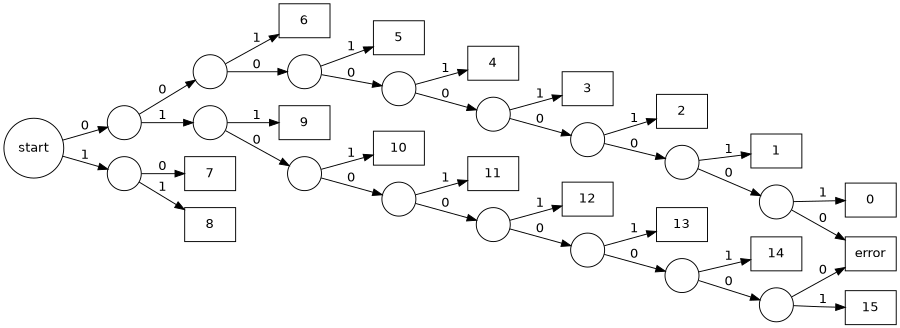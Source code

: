 digraph codebook2 {
  node [fontname="DejaVuSans"];
  edge [fontname="DejaVuSans"];
  margin = "0";
  size = "6,3";
  rankdir = "LR";

  n000000001 [shape=box,label="0"];
  n00000001 [shape=box,label="1"];
  n0000001 [shape=box,label="2"];
  n000001 [shape=box,label="3"];
  n00001 [shape=box,label="4"];
  n0001 [shape=box,label="5"];
  n001 [shape=box,label="6"];
  n10 [shape=box,label="7"];
  n11 [shape=box,label="8"];
  n011 [shape=box,label="9"];
  n0101 [shape=box,label="10"];
  n01001 [shape=box,label="11"];
  n010001 [shape=box,label="12"];
  n0100001 [shape=box,label="13"];
  n01000001 [shape=box,label="14"];
  n010000001 [shape=box,label="15"];

  error [shape=box,label="error"];

  start [shape=circle,label="start"];
  start -> n0 [label="0"];
  start -> n1 [label="1"];

  n0 [shape=circle,label=""];
  n1 [shape=circle,label=""];

  n0 -> n00 [label="0"];
  n0 -> n01 [label="1"];

  n1 -> n10 [label="0"]; /*done*/
  n1 -> n11 [label="1"]; /*done*/

  n00 [shape=circle,label=""];
  n00 -> n000 [label="0"];
  n00 -> n001 [label="1"]; /*done*/

  n000 [shape=circle,label=""];
  n000 -> n0000 [label="0"];
  n000 -> n0001 [label="1"]; /*done*/

  n0000 [shape=circle,label=""];
  n0000 -> n00000 [label="0"];
  n0000 -> n00001 [label="1"]; /*done*/

  n00000 [shape=circle,label=""];
  n00000 -> n000000 [label="0"];
  n00000 -> n000001 [label="1"]; /*done*/

  n000000 [shape=circle,label=""];
  n000000 -> n0000000 [label="0"];
  n000000 -> n0000001 [label="1"]; /*done*/

  n0000000 [shape=circle,label=""];
  n0000000 -> n00000000 [label="0"];
  n0000000 -> n00000001 [label="1"]; /*done*/

  n00000000 [shape=circle,label=""];
  n00000000 -> error [label="0"];
  n00000000 -> n000000001 [label="1"]; /*done*/

  n01 [shape=circle,label=""];
  n01 -> n010 [label="0"];
  n01 -> n011 [label="1"]; /*done*/

  n010 [shape=circle,label=""];
  n010 -> n0100 [label="0"];
  n010 -> n0101 [label="1"]; /*done*/

  n0100 [shape=circle,label=""];
  n0100 -> n01000 [label="0"];
  n0100 -> n01001 [label="1"]; /*done*/

  n01000 [shape=circle,label=""];
  n01000 -> n010000 [label="0"];
  n01000 -> n010001 [label="1"]; /*done*/

  n010000 [shape=circle,label=""];
  n010000 -> n0100000 [label="0"];
  n010000 -> n0100001 [label="1"]; /*done*/

  n0100000 [shape=circle,label=""];
  n0100000 -> n01000000 [label="0"];
  n0100000 -> n01000001 [label="1"];

  n01000000 [shape=circle,label=""];
  n01000000 -> error [label="0"];
  n01000000 -> n010000001 [label="1"];
}
